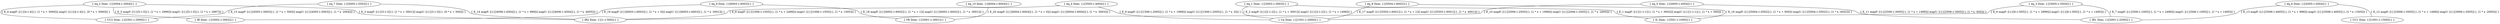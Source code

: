 digraph G{
    ratio="fill"
    node[shape="ellipse"]
    IR2 [label="{ IR2 Dom: {{[1:1:500]}} }"]
    IL [label="{ IL Dom: {{[501:1:1000]}} }"]
    UC1 [label="{ UC1 Dom: {{[1001:1:1500]}} }"]
    Ua [label="{ Ua Dom: {{[1501:1:2000]}} }"]
    IR1 [label="{ IR1 Dom: {{[2001:1:2500]}} }"]
    UC2 [label="{ UC2 Dom: {{[2501:1:3000]}} }"]
    VR [label="{ VR Dom: {{[3001:1:3001]}} }"]
    IR [label="{ IR Dom: {{[3002:1:3002]}} }"]
    eq_1 [label="{ eq_1 Dom: {{[3003:1:3003]}} }"]
    eq_2 [label="{ eq_2 Dom: {{[3004:1:3004]}} }"]
    eq_3 [label="{ eq_3 Dom: {{[3005:1:3504]}} }"]
    eq_4 [label="{ eq_4 Dom: {{[3505:1:4004]}} }"]
    eq_5 [label="{ eq_5 Dom: {{[4005:1:4504]}} }"]
    eq_6 [label="{ eq_6 Dom: {{[4505:1:5004]}} }"]
    eq_7 [label="{ eq_7 Dom: {{[5005:1:5503]}} }"]
    eq_8 [label="{ eq_8 Dom: {{[5504:1:6002]}} }"]
    eq_9 [label="{ eq_9 Dom: {{[6003:1:6003]}} }"]
    eq_10 [label="{ eq_10 Dom: {{[6004:1:6004]}} }"]
    
eq_1 -> IL [label="{ E_1 mapF: [({{[1:1:1]}}, [1 * x + 3002])] mapU: [({{[1:1:1]}}, [1 * x + 500])] }", arrowhead="none"]
    eq_1 -> Ua [label="{ E_2 mapF: [({{[2:1:2]}}, [1 * x + 3001])] mapU: [({{[2:1:2]}}, [1 * x + 1499])] }", arrowhead="none"]
    eq_2 -> IR2 [label="{ E_3 mapF: [({{[3:1:3]}}, [1 * x + 3001])] mapU: [({{[3:1:3]}}, [0 * x + 500])] }", arrowhead="none"]
    eq_2 -> UC2 [label="{ E_4 mapF: [({{[4:1:4]}}, [1 * x + 3000])] mapU: [({{[4:1:4]}}, [0 * x + 3000])] }", arrowhead="none"]
    eq_2 -> IR [label="{ E_5 mapF: [({{[5:1:5]}}, [1 * x + 2999])] mapU: [({{[5:1:5]}}, [1 * x + 2997])] }", arrowhead="none"]
    eq_3 -> Ua [label="{ E_6 mapF: [({{[6:1:505]}}, [1 * x + 2999])] mapU: [({{[6:1:505]}}, [1 * x + 1495])] }", arrowhead="none"]
    eq_3 -> IR1 [label="{ E_7 mapF: [({{[506:1:1005]}}, [1 * x + 2499])] mapU: [({{[506:1:1005]}}, [1 * x + 1495])] }", arrowhead="none"]
    eq_4 -> IR2 [label="{ E_8 mapF: [({{[1006:1:1505]}}, [1 * x + 2499])] mapU: [({{[1006:1:1505]}}, [1 * x -1005])] }", arrowhead="none"]
    eq_4 -> Ua [label="{ E_9 mapF: [({{[1506:1:2005]}}, [1 * x + 1999])] mapU: [({{[1506:1:2005]}}, [1 * x -5])] }", arrowhead="none"]
    eq_5 -> IR2 [label="{ E_10 mapF: [({{[2006:1:2505]}}, [1 * x + 1999])] mapU: [({{[2006:1:2505]}}, [1 * x -2005])] }", arrowhead="none"]
    eq_5 -> IR1 [label="{ E_11 mapF: [({{[2506:1:3005]}}, [1 * x + 1499])] mapU: [({{[2506:1:3005]}}, [1 * x -505])] }", arrowhead="none"]
    eq_6 -> UC1 [label="{ E_12 mapF: [({{[3006:1:3505]}}, [1 * x + 1499])] mapU: [({{[3006:1:3505]}}, [1 * x -2005])] }", arrowhead="none"]
    eq_6 -> IR1 [label="{ E_13 mapF: [({{[3506:1:4005]}}, [1 * x + 999])] mapU: [({{[3506:1:4005]}}, [1 * x -1505])] }", arrowhead="none"]
    eq_7 -> IR2 [label="{ E_14 mapF: [({{[4006:1:4504]}}, [1 * x + 999])] mapU: [({{[4006:1:4504]}}, [1 * x -4005])] }", arrowhead="none"]
    eq_7 -> UC2 [label="{ E_15 mapF: [({{[4505:1:5003]}}, [1 * x + 500])] mapU: [({{[4505:1:5003]}}, [1 * x -2004])] }", arrowhead="none"]
    eq_8 -> IL [label="{ E_16 mapF: [({{[5004:1:5502]}}, [1 * x + 500])] mapU: [({{[5004:1:5502]}}, [1 * x -4502])] }", arrowhead="none"]
    eq_8 -> Ua [label="{ E_17 mapF: [({{[5503:1:6001]}}, [1 * x + 1])] mapU: [({{[5503:1:6001]}}, [1 * x -4001])] }", arrowhead="none"]
    eq_9 -> VR [label="{ E_18 mapF: [({{[6002:1:6002]}}, [1 * x + 1])] mapU: [({{[6002:1:6002]}}, [1 * x -3001])] }", arrowhead="none"]
    eq_9 -> IR [label="{ E_19 mapF: [({{[6003:1:6003]}}, [1 * x + 0])] mapU: [({{[6003:1:6003]}}, [1 * x -3001])] }", arrowhead="none"]
    eq_10 -> VR [label="{ E_20 mapF: [({{[6004:1:6004]}}, [1 * x + 0])] mapU: [({{[6004:1:6004]}}, [1 * x -3003])] }", arrowhead="none"]
    
}
